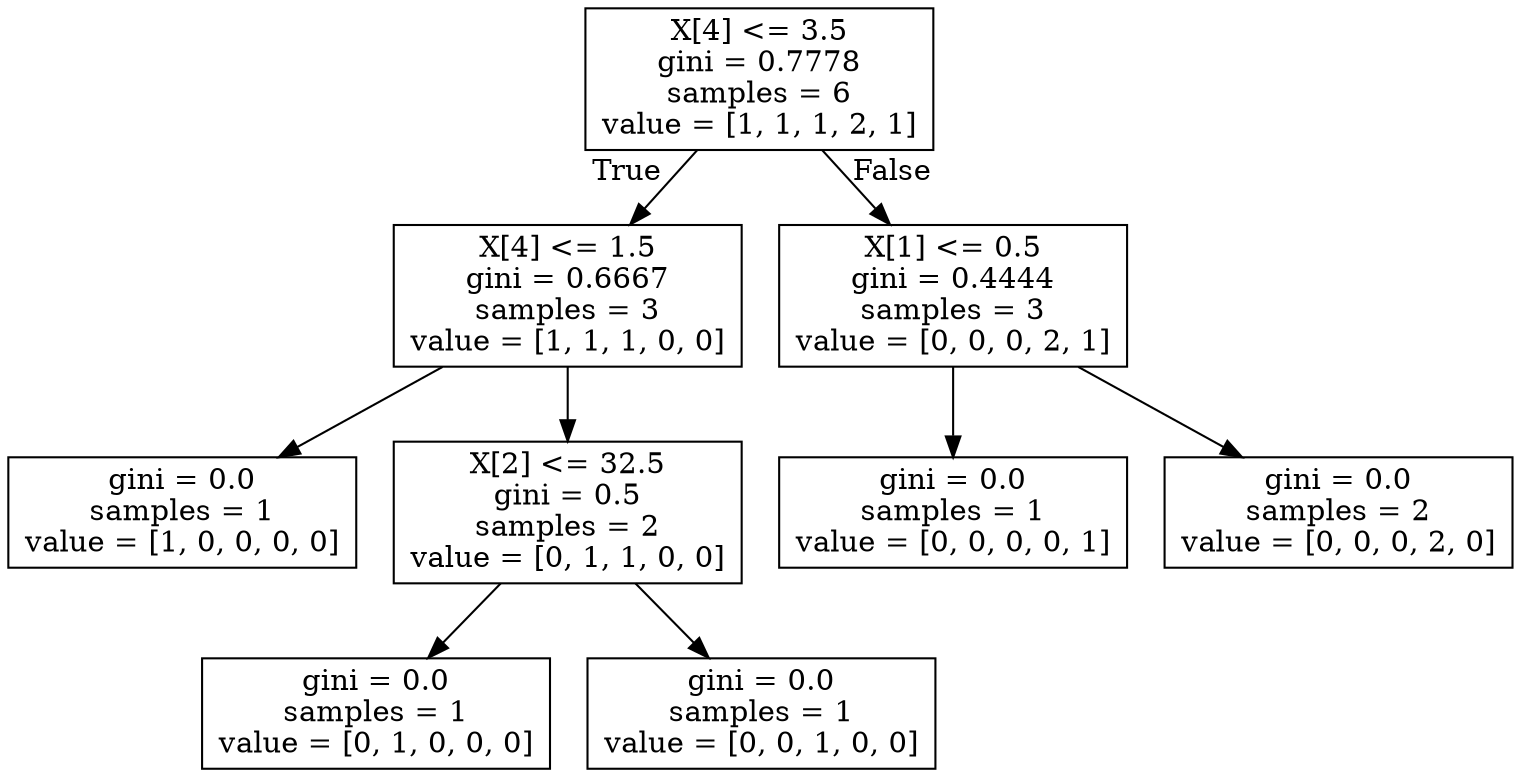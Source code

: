 digraph Tree {
node [shape=box] ;
0 [label="X[4] <= 3.5\ngini = 0.7778\nsamples = 6\nvalue = [1, 1, 1, 2, 1]"] ;
1 [label="X[4] <= 1.5\ngini = 0.6667\nsamples = 3\nvalue = [1, 1, 1, 0, 0]"] ;
0 -> 1 [labeldistance=2.5, labelangle=45, headlabel="True"] ;
2 [label="gini = 0.0\nsamples = 1\nvalue = [1, 0, 0, 0, 0]"] ;
1 -> 2 ;
3 [label="X[2] <= 32.5\ngini = 0.5\nsamples = 2\nvalue = [0, 1, 1, 0, 0]"] ;
1 -> 3 ;
4 [label="gini = 0.0\nsamples = 1\nvalue = [0, 1, 0, 0, 0]"] ;
3 -> 4 ;
5 [label="gini = 0.0\nsamples = 1\nvalue = [0, 0, 1, 0, 0]"] ;
3 -> 5 ;
6 [label="X[1] <= 0.5\ngini = 0.4444\nsamples = 3\nvalue = [0, 0, 0, 2, 1]"] ;
0 -> 6 [labeldistance=2.5, labelangle=-45, headlabel="False"] ;
7 [label="gini = 0.0\nsamples = 1\nvalue = [0, 0, 0, 0, 1]"] ;
6 -> 7 ;
8 [label="gini = 0.0\nsamples = 2\nvalue = [0, 0, 0, 2, 0]"] ;
6 -> 8 ;
}